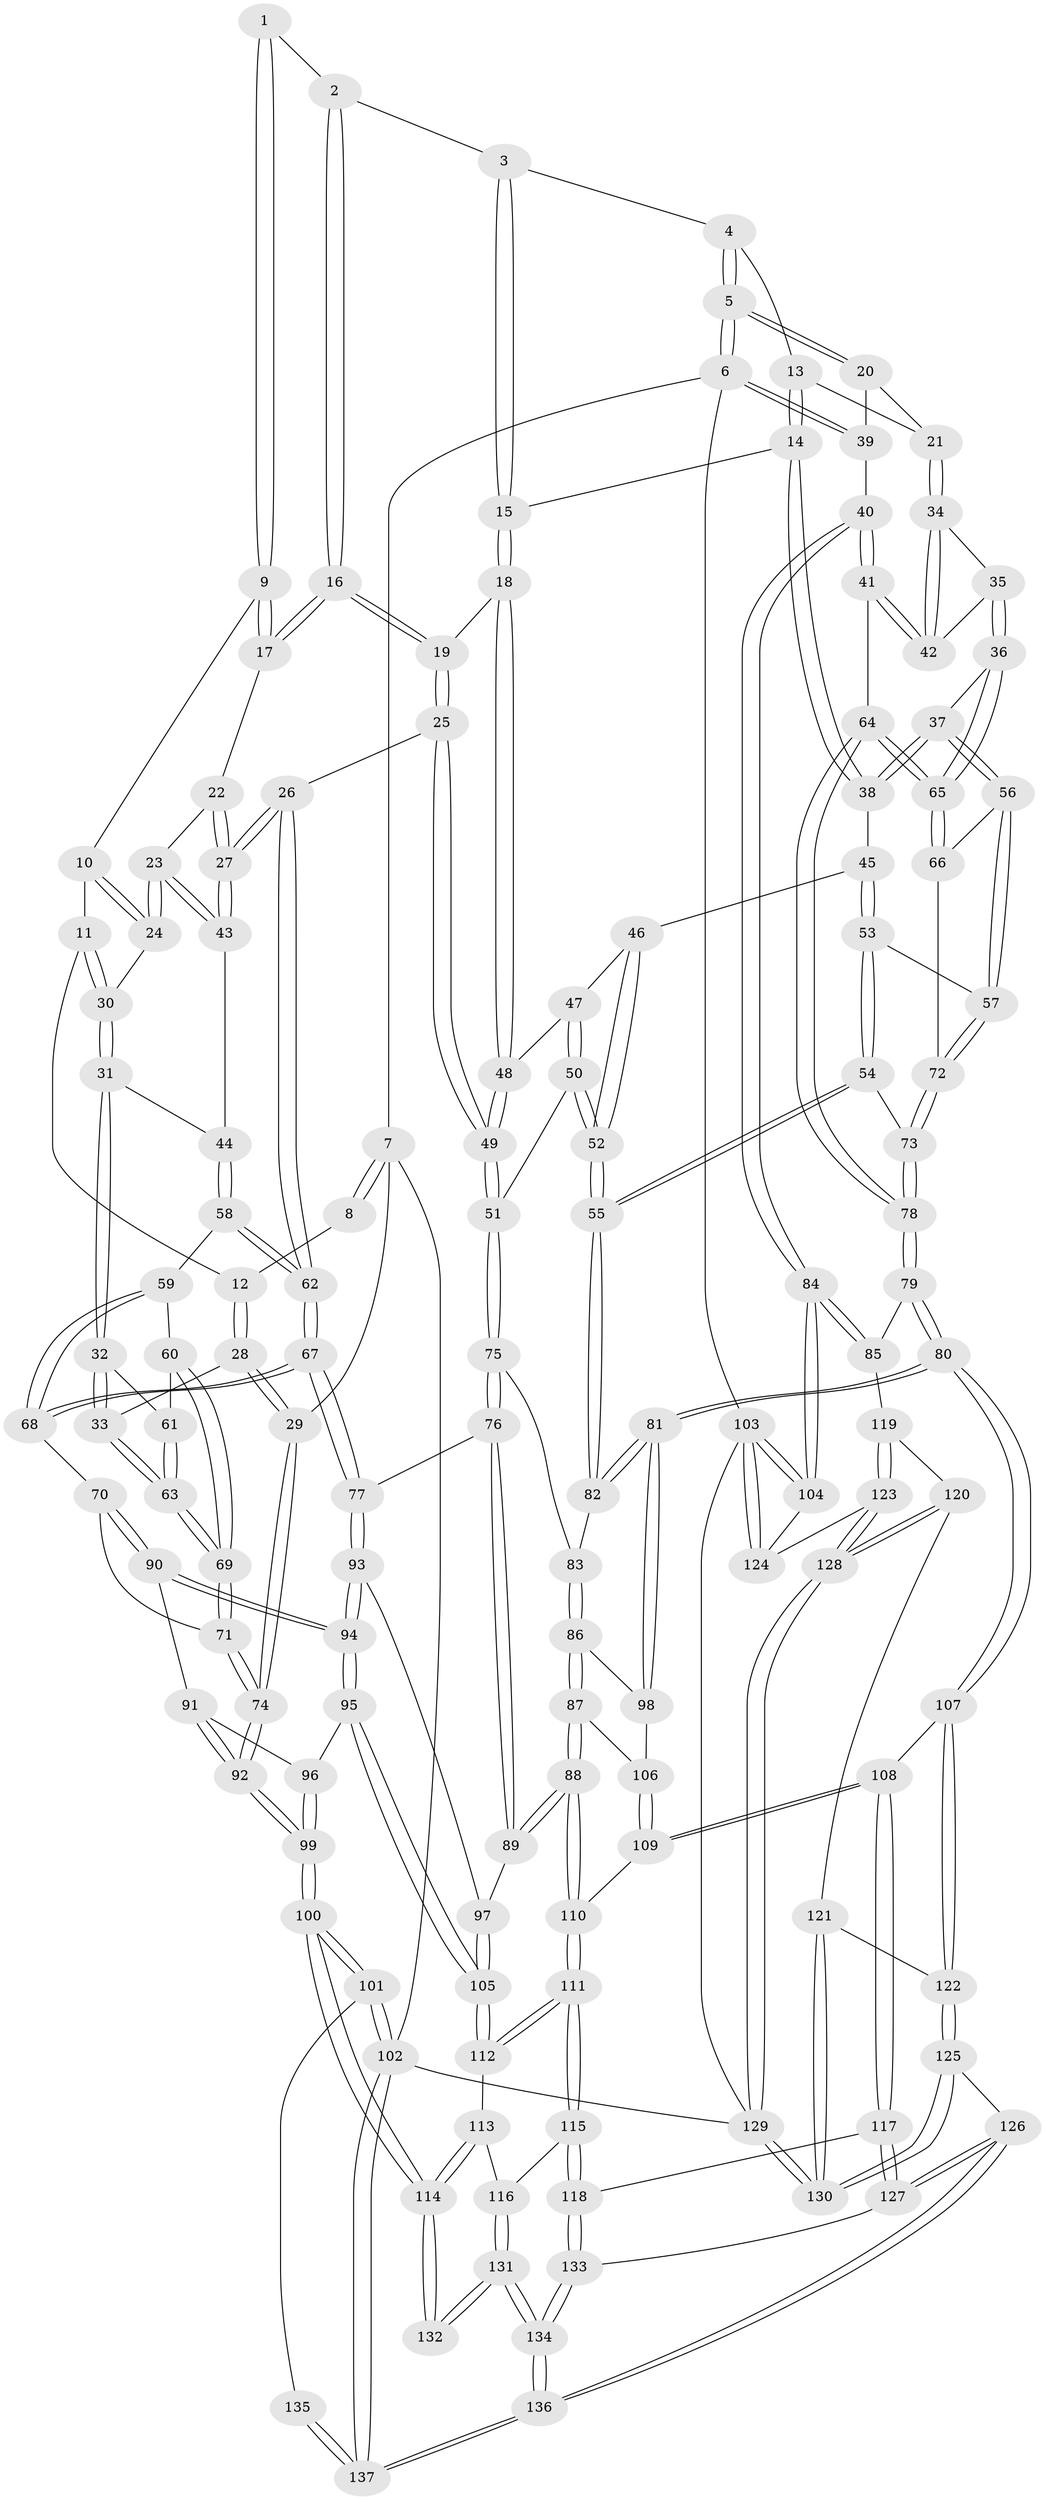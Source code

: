 // coarse degree distribution, {4: 0.2736842105263158, 7: 0.021052631578947368, 3: 0.11578947368421053, 5: 0.4105263157894737, 6: 0.15789473684210525, 8: 0.010526315789473684, 2: 0.010526315789473684}
// Generated by graph-tools (version 1.1) at 2025/06/03/04/25 22:06:07]
// undirected, 137 vertices, 339 edges
graph export_dot {
graph [start="1"]
  node [color=gray90,style=filled];
  1 [pos="+0.26034134638094647+0"];
  2 [pos="+0.4484971470289784+0"];
  3 [pos="+0.5349928463161443+0"];
  4 [pos="+0.8296649874712773+0"];
  5 [pos="+1+0"];
  6 [pos="+1+0"];
  7 [pos="+0+0"];
  8 [pos="+0.057448414168678505+0"];
  9 [pos="+0.25594936026387316+0.08429385555681257"];
  10 [pos="+0.20640511663674216+0.13411600867222118"];
  11 [pos="+0.11819924509253651+0.13461448456598651"];
  12 [pos="+0.10793842829180925+0.12497196495846358"];
  13 [pos="+0.8218915498611713+0"];
  14 [pos="+0.7054673860207958+0.16829814313151173"];
  15 [pos="+0.6101861884770963+0.13932530340670934"];
  16 [pos="+0.4347358852028736+0.13984175293813345"];
  17 [pos="+0.29321929778877187+0.1360549575663977"];
  18 [pos="+0.52963786659827+0.19715100416713074"];
  19 [pos="+0.4360246068851582+0.14380275129728673"];
  20 [pos="+0.9538056267573747+0.13677621762797876"];
  21 [pos="+0.8912304420984053+0.12529371788113713"];
  22 [pos="+0.29165127268542534+0.14606957582978033"];
  23 [pos="+0.2188847078907857+0.20526548107609408"];
  24 [pos="+0.21735670236447366+0.20380302898391428"];
  25 [pos="+0.3450786962785065+0.2969087186326829"];
  26 [pos="+0.34153250512019867+0.2973504575458058"];
  27 [pos="+0.31606971007213813+0.2693749660328229"];
  28 [pos="+0+0.24277689732025998"];
  29 [pos="+0+0.23583935450648164"];
  30 [pos="+0.13521835629845577+0.20179516933318467"];
  31 [pos="+0.12647004638746542+0.22442384600553422"];
  32 [pos="+0.019822791765049783+0.2653967136329549"];
  33 [pos="+0+0.2513972919605648"];
  34 [pos="+0.8884582781793499+0.14347509001315534"];
  35 [pos="+0.8130391463830412+0.2447350210038779"];
  36 [pos="+0.7791849329518564+0.26386379180982567"];
  37 [pos="+0.7487405120382187+0.2562315543361367"];
  38 [pos="+0.7169627654475518+0.21295347863588635"];
  39 [pos="+1+0.244398262365312"];
  40 [pos="+1+0.33847893409727214"];
  41 [pos="+1+0.33957743245136757"];
  42 [pos="+0.9604748942066554+0.2773433614631322"];
  43 [pos="+0.22830480435989856+0.2242235331732671"];
  44 [pos="+0.16694967950208106+0.2879564806868272"];
  45 [pos="+0.5947068774056314+0.2668177406458732"];
  46 [pos="+0.5896733116020925+0.2652948589869411"];
  47 [pos="+0.543043449562216+0.22633327619488552"];
  48 [pos="+0.5322033202738936+0.20891033003821666"];
  49 [pos="+0.419108099485975+0.33979048419346536"];
  50 [pos="+0.49272845099366075+0.405425460237181"];
  51 [pos="+0.4725759080415842+0.3976157098841052"];
  52 [pos="+0.5110041364312794+0.4171551268828713"];
  53 [pos="+0.6356417361051676+0.33509557336734225"];
  54 [pos="+0.5813779123555938+0.39612652804014153"];
  55 [pos="+0.5146641350431551+0.4205847400315719"];
  56 [pos="+0.7120060474633757+0.3088694246736617"];
  57 [pos="+0.6951900713212814+0.3302641775351068"];
  58 [pos="+0.16682939203355587+0.2947789767040794"];
  59 [pos="+0.14486299603208158+0.3166219789400923"];
  60 [pos="+0.12177679296265387+0.32181855711442986"];
  61 [pos="+0.07754771083653932+0.30782096032702144"];
  62 [pos="+0.28725087924537185+0.3509081296691254"];
  63 [pos="+0.06576305348083586+0.39489408731958414"];
  64 [pos="+0.8687407064858337+0.411651966282983"];
  65 [pos="+0.8641748531796961+0.40559498205097794"];
  66 [pos="+0.7637096760097838+0.3758522794178831"];
  67 [pos="+0.24651504945108113+0.4538529351931883"];
  68 [pos="+0.19468671326389683+0.44824771605167835"];
  69 [pos="+0.08631437814796843+0.45084688423040925"];
  70 [pos="+0.0935761144088354+0.4667716024453246"];
  71 [pos="+0.0873315600644192+0.4620772522828181"];
  72 [pos="+0.7029892184512488+0.3735939190468803"];
  73 [pos="+0.7021275385135047+0.4363228573786442"];
  74 [pos="+0+0.431000865427855"];
  75 [pos="+0.35413127265589195+0.4846393433691851"];
  76 [pos="+0.2703770944490431+0.48142016184808567"];
  77 [pos="+0.25377149675030797+0.4650805734556259"];
  78 [pos="+0.7842824010970005+0.5829885218042403"];
  79 [pos="+0.7804484819771526+0.6158599649521117"];
  80 [pos="+0.6428117986204411+0.6522826959277006"];
  81 [pos="+0.5738739752712958+0.5969019472470538"];
  82 [pos="+0.5292025727488064+0.4862811717709889"];
  83 [pos="+0.3885843513615267+0.525173703859402"];
  84 [pos="+1+0.6646738925525101"];
  85 [pos="+0.7857111824852004+0.6193570738377325"];
  86 [pos="+0.3971172657856479+0.5575235334922266"];
  87 [pos="+0.3047886537147948+0.6572267860104913"];
  88 [pos="+0.3039143558821114+0.657510060366989"];
  89 [pos="+0.2917577012784344+0.6281776524162306"];
  90 [pos="+0.09259945710578496+0.480897291184003"];
  91 [pos="+0.018910180613971032+0.5523156242946969"];
  92 [pos="+0+0.6085357132367157"];
  93 [pos="+0.17478839586921247+0.5761834606126071"];
  94 [pos="+0.10836833961972323+0.5993401948206923"];
  95 [pos="+0.0961957126920044+0.6392485700858289"];
  96 [pos="+0.07114541061993024+0.6356301605822758"];
  97 [pos="+0.22153358642987228+0.6040788925798593"];
  98 [pos="+0.5176626662314986+0.601972821801827"];
  99 [pos="+0+0.6348541046063366"];
  100 [pos="+0+0.811415717468294"];
  101 [pos="+0+1"];
  102 [pos="+0+1"];
  103 [pos="+1+1"];
  104 [pos="+1+0.6675054313053538"];
  105 [pos="+0.09715239781999227+0.6410358949411649"];
  106 [pos="+0.39347454686098526+0.6553241766282104"];
  107 [pos="+0.5905643543442074+0.7557508151672724"];
  108 [pos="+0.5291267489458816+0.7997649053570812"];
  109 [pos="+0.46035547920224174+0.7454639102013121"];
  110 [pos="+0.28919674185919486+0.6919521622003995"];
  111 [pos="+0.23881610197289146+0.7764412564068783"];
  112 [pos="+0.1073940901639972+0.663918611726705"];
  113 [pos="+0.028250731658235894+0.7462859755312239"];
  114 [pos="+0+0.8161587782818504"];
  115 [pos="+0.23904386147936552+0.7828528373545618"];
  116 [pos="+0.14727284537411064+0.845529150661689"];
  117 [pos="+0.5018487311095035+0.8327663318063127"];
  118 [pos="+0.30184133907636446+0.8428696300100826"];
  119 [pos="+0.7909272392902916+0.6410858313909868"];
  120 [pos="+0.7449695714898554+0.8936596270682867"];
  121 [pos="+0.7391674542182964+0.8933550793517575"];
  122 [pos="+0.6795225821492367+0.8864835020779424"];
  123 [pos="+0.8775379397373061+0.8819350557360023"];
  124 [pos="+0.8887315962492671+0.8794420279166598"];
  125 [pos="+0.5871138812888063+1"];
  126 [pos="+0.5474172169545385+1"];
  127 [pos="+0.5208495011698144+1"];
  128 [pos="+0.8457724445532828+0.9376879712927183"];
  129 [pos="+0.856592319125621+1"];
  130 [pos="+0.6521335521210557+1"];
  131 [pos="+0.10725924860114425+0.8882223478070099"];
  132 [pos="+0.10134115742129932+0.888700750428518"];
  133 [pos="+0.30507359454193855+0.8987130977892143"];
  134 [pos="+0.20524634315587298+1"];
  135 [pos="+0.040184352257582906+0.9653499242987994"];
  136 [pos="+0.20468888865222074+1"];
  137 [pos="+0+1"];
  1 -- 2;
  1 -- 9;
  1 -- 9;
  2 -- 3;
  2 -- 16;
  2 -- 16;
  3 -- 4;
  3 -- 15;
  3 -- 15;
  4 -- 5;
  4 -- 5;
  4 -- 13;
  5 -- 6;
  5 -- 6;
  5 -- 20;
  5 -- 20;
  6 -- 7;
  6 -- 39;
  6 -- 39;
  6 -- 103;
  7 -- 8;
  7 -- 8;
  7 -- 29;
  7 -- 102;
  8 -- 12;
  9 -- 10;
  9 -- 17;
  9 -- 17;
  10 -- 11;
  10 -- 24;
  10 -- 24;
  11 -- 12;
  11 -- 30;
  11 -- 30;
  12 -- 28;
  12 -- 28;
  13 -- 14;
  13 -- 14;
  13 -- 21;
  14 -- 15;
  14 -- 38;
  14 -- 38;
  15 -- 18;
  15 -- 18;
  16 -- 17;
  16 -- 17;
  16 -- 19;
  16 -- 19;
  17 -- 22;
  18 -- 19;
  18 -- 48;
  18 -- 48;
  19 -- 25;
  19 -- 25;
  20 -- 21;
  20 -- 39;
  21 -- 34;
  21 -- 34;
  22 -- 23;
  22 -- 27;
  22 -- 27;
  23 -- 24;
  23 -- 24;
  23 -- 43;
  23 -- 43;
  24 -- 30;
  25 -- 26;
  25 -- 49;
  25 -- 49;
  26 -- 27;
  26 -- 27;
  26 -- 62;
  26 -- 62;
  27 -- 43;
  27 -- 43;
  28 -- 29;
  28 -- 29;
  28 -- 33;
  29 -- 74;
  29 -- 74;
  30 -- 31;
  30 -- 31;
  31 -- 32;
  31 -- 32;
  31 -- 44;
  32 -- 33;
  32 -- 33;
  32 -- 61;
  33 -- 63;
  33 -- 63;
  34 -- 35;
  34 -- 42;
  34 -- 42;
  35 -- 36;
  35 -- 36;
  35 -- 42;
  36 -- 37;
  36 -- 65;
  36 -- 65;
  37 -- 38;
  37 -- 38;
  37 -- 56;
  37 -- 56;
  38 -- 45;
  39 -- 40;
  40 -- 41;
  40 -- 41;
  40 -- 84;
  40 -- 84;
  41 -- 42;
  41 -- 42;
  41 -- 64;
  43 -- 44;
  44 -- 58;
  44 -- 58;
  45 -- 46;
  45 -- 53;
  45 -- 53;
  46 -- 47;
  46 -- 52;
  46 -- 52;
  47 -- 48;
  47 -- 50;
  47 -- 50;
  48 -- 49;
  48 -- 49;
  49 -- 51;
  49 -- 51;
  50 -- 51;
  50 -- 52;
  50 -- 52;
  51 -- 75;
  51 -- 75;
  52 -- 55;
  52 -- 55;
  53 -- 54;
  53 -- 54;
  53 -- 57;
  54 -- 55;
  54 -- 55;
  54 -- 73;
  55 -- 82;
  55 -- 82;
  56 -- 57;
  56 -- 57;
  56 -- 66;
  57 -- 72;
  57 -- 72;
  58 -- 59;
  58 -- 62;
  58 -- 62;
  59 -- 60;
  59 -- 68;
  59 -- 68;
  60 -- 61;
  60 -- 69;
  60 -- 69;
  61 -- 63;
  61 -- 63;
  62 -- 67;
  62 -- 67;
  63 -- 69;
  63 -- 69;
  64 -- 65;
  64 -- 65;
  64 -- 78;
  64 -- 78;
  65 -- 66;
  65 -- 66;
  66 -- 72;
  67 -- 68;
  67 -- 68;
  67 -- 77;
  67 -- 77;
  68 -- 70;
  69 -- 71;
  69 -- 71;
  70 -- 71;
  70 -- 90;
  70 -- 90;
  71 -- 74;
  71 -- 74;
  72 -- 73;
  72 -- 73;
  73 -- 78;
  73 -- 78;
  74 -- 92;
  74 -- 92;
  75 -- 76;
  75 -- 76;
  75 -- 83;
  76 -- 77;
  76 -- 89;
  76 -- 89;
  77 -- 93;
  77 -- 93;
  78 -- 79;
  78 -- 79;
  79 -- 80;
  79 -- 80;
  79 -- 85;
  80 -- 81;
  80 -- 81;
  80 -- 107;
  80 -- 107;
  81 -- 82;
  81 -- 82;
  81 -- 98;
  81 -- 98;
  82 -- 83;
  83 -- 86;
  83 -- 86;
  84 -- 85;
  84 -- 85;
  84 -- 104;
  84 -- 104;
  85 -- 119;
  86 -- 87;
  86 -- 87;
  86 -- 98;
  87 -- 88;
  87 -- 88;
  87 -- 106;
  88 -- 89;
  88 -- 89;
  88 -- 110;
  88 -- 110;
  89 -- 97;
  90 -- 91;
  90 -- 94;
  90 -- 94;
  91 -- 92;
  91 -- 92;
  91 -- 96;
  92 -- 99;
  92 -- 99;
  93 -- 94;
  93 -- 94;
  93 -- 97;
  94 -- 95;
  94 -- 95;
  95 -- 96;
  95 -- 105;
  95 -- 105;
  96 -- 99;
  96 -- 99;
  97 -- 105;
  97 -- 105;
  98 -- 106;
  99 -- 100;
  99 -- 100;
  100 -- 101;
  100 -- 101;
  100 -- 114;
  100 -- 114;
  101 -- 102;
  101 -- 102;
  101 -- 135;
  102 -- 129;
  102 -- 137;
  102 -- 137;
  103 -- 104;
  103 -- 104;
  103 -- 124;
  103 -- 124;
  103 -- 129;
  104 -- 124;
  105 -- 112;
  105 -- 112;
  106 -- 109;
  106 -- 109;
  107 -- 108;
  107 -- 122;
  107 -- 122;
  108 -- 109;
  108 -- 109;
  108 -- 117;
  108 -- 117;
  109 -- 110;
  110 -- 111;
  110 -- 111;
  111 -- 112;
  111 -- 112;
  111 -- 115;
  111 -- 115;
  112 -- 113;
  113 -- 114;
  113 -- 114;
  113 -- 116;
  114 -- 132;
  114 -- 132;
  115 -- 116;
  115 -- 118;
  115 -- 118;
  116 -- 131;
  116 -- 131;
  117 -- 118;
  117 -- 127;
  117 -- 127;
  118 -- 133;
  118 -- 133;
  119 -- 120;
  119 -- 123;
  119 -- 123;
  120 -- 121;
  120 -- 128;
  120 -- 128;
  121 -- 122;
  121 -- 130;
  121 -- 130;
  122 -- 125;
  122 -- 125;
  123 -- 124;
  123 -- 128;
  123 -- 128;
  125 -- 126;
  125 -- 130;
  125 -- 130;
  126 -- 127;
  126 -- 127;
  126 -- 136;
  126 -- 136;
  127 -- 133;
  128 -- 129;
  128 -- 129;
  129 -- 130;
  129 -- 130;
  131 -- 132;
  131 -- 132;
  131 -- 134;
  131 -- 134;
  133 -- 134;
  133 -- 134;
  134 -- 136;
  134 -- 136;
  135 -- 137;
  135 -- 137;
  136 -- 137;
  136 -- 137;
}
